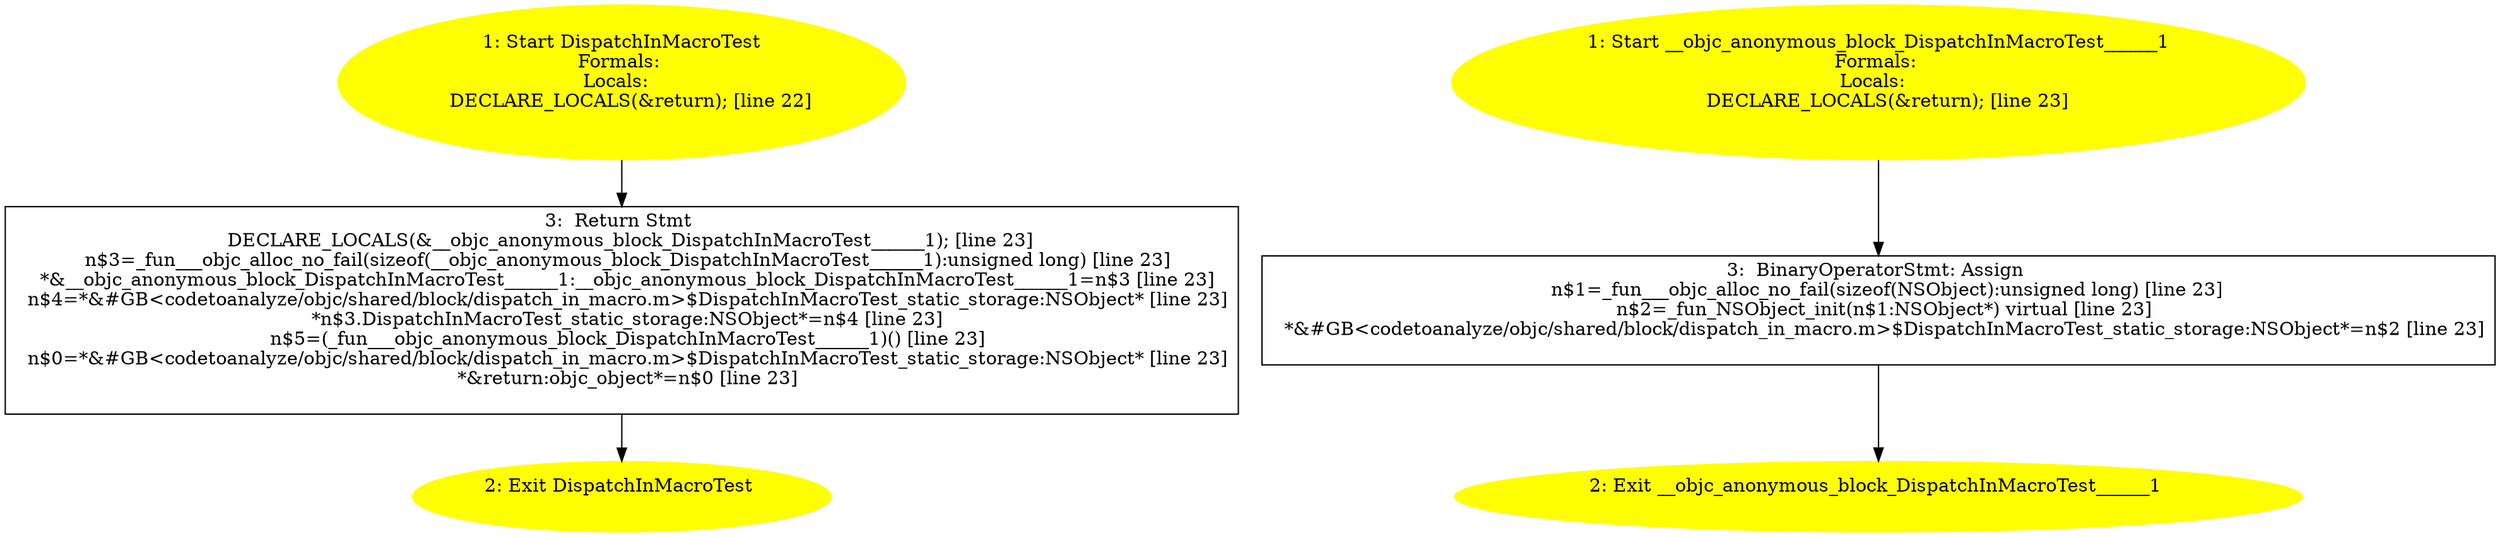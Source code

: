/* @generated */
digraph iCFG {
"DispatchInMacroTest.f5d56763274a479d06265a2f9562bef1_1" [label="1: Start DispatchInMacroTest\nFormals: \nLocals:  \n   DECLARE_LOCALS(&return); [line 22]\n " color=yellow style=filled]
	

	 "DispatchInMacroTest.f5d56763274a479d06265a2f9562bef1_1" -> "DispatchInMacroTest.f5d56763274a479d06265a2f9562bef1_3" ;
"DispatchInMacroTest.f5d56763274a479d06265a2f9562bef1_2" [label="2: Exit DispatchInMacroTest \n  " color=yellow style=filled]
	

"DispatchInMacroTest.f5d56763274a479d06265a2f9562bef1_3" [label="3:  Return Stmt \n   DECLARE_LOCALS(&__objc_anonymous_block_DispatchInMacroTest______1); [line 23]\n  n$3=_fun___objc_alloc_no_fail(sizeof(__objc_anonymous_block_DispatchInMacroTest______1):unsigned long) [line 23]\n  *&__objc_anonymous_block_DispatchInMacroTest______1:__objc_anonymous_block_DispatchInMacroTest______1=n$3 [line 23]\n  n$4=*&#GB<codetoanalyze/objc/shared/block/dispatch_in_macro.m>$DispatchInMacroTest_static_storage:NSObject* [line 23]\n  *n$3.DispatchInMacroTest_static_storage:NSObject*=n$4 [line 23]\n  n$5=(_fun___objc_anonymous_block_DispatchInMacroTest______1)() [line 23]\n  n$0=*&#GB<codetoanalyze/objc/shared/block/dispatch_in_macro.m>$DispatchInMacroTest_static_storage:NSObject* [line 23]\n  *&return:objc_object*=n$0 [line 23]\n " shape="box"]
	

	 "DispatchInMacroTest.f5d56763274a479d06265a2f9562bef1_3" -> "DispatchInMacroTest.f5d56763274a479d06265a2f9562bef1_2" ;
"__objc_anonymous_block_DispatchInMacroTest______1.db6c315d2cd0e3514d444428887908e2_1" [label="1: Start __objc_anonymous_block_DispatchInMacroTest______1\nFormals: \nLocals:  \n   DECLARE_LOCALS(&return); [line 23]\n " color=yellow style=filled]
	

	 "__objc_anonymous_block_DispatchInMacroTest______1.db6c315d2cd0e3514d444428887908e2_1" -> "__objc_anonymous_block_DispatchInMacroTest______1.db6c315d2cd0e3514d444428887908e2_3" ;
"__objc_anonymous_block_DispatchInMacroTest______1.db6c315d2cd0e3514d444428887908e2_2" [label="2: Exit __objc_anonymous_block_DispatchInMacroTest______1 \n  " color=yellow style=filled]
	

"__objc_anonymous_block_DispatchInMacroTest______1.db6c315d2cd0e3514d444428887908e2_3" [label="3:  BinaryOperatorStmt: Assign \n   n$1=_fun___objc_alloc_no_fail(sizeof(NSObject):unsigned long) [line 23]\n  n$2=_fun_NSObject_init(n$1:NSObject*) virtual [line 23]\n  *&#GB<codetoanalyze/objc/shared/block/dispatch_in_macro.m>$DispatchInMacroTest_static_storage:NSObject*=n$2 [line 23]\n " shape="box"]
	

	 "__objc_anonymous_block_DispatchInMacroTest______1.db6c315d2cd0e3514d444428887908e2_3" -> "__objc_anonymous_block_DispatchInMacroTest______1.db6c315d2cd0e3514d444428887908e2_2" ;
}

